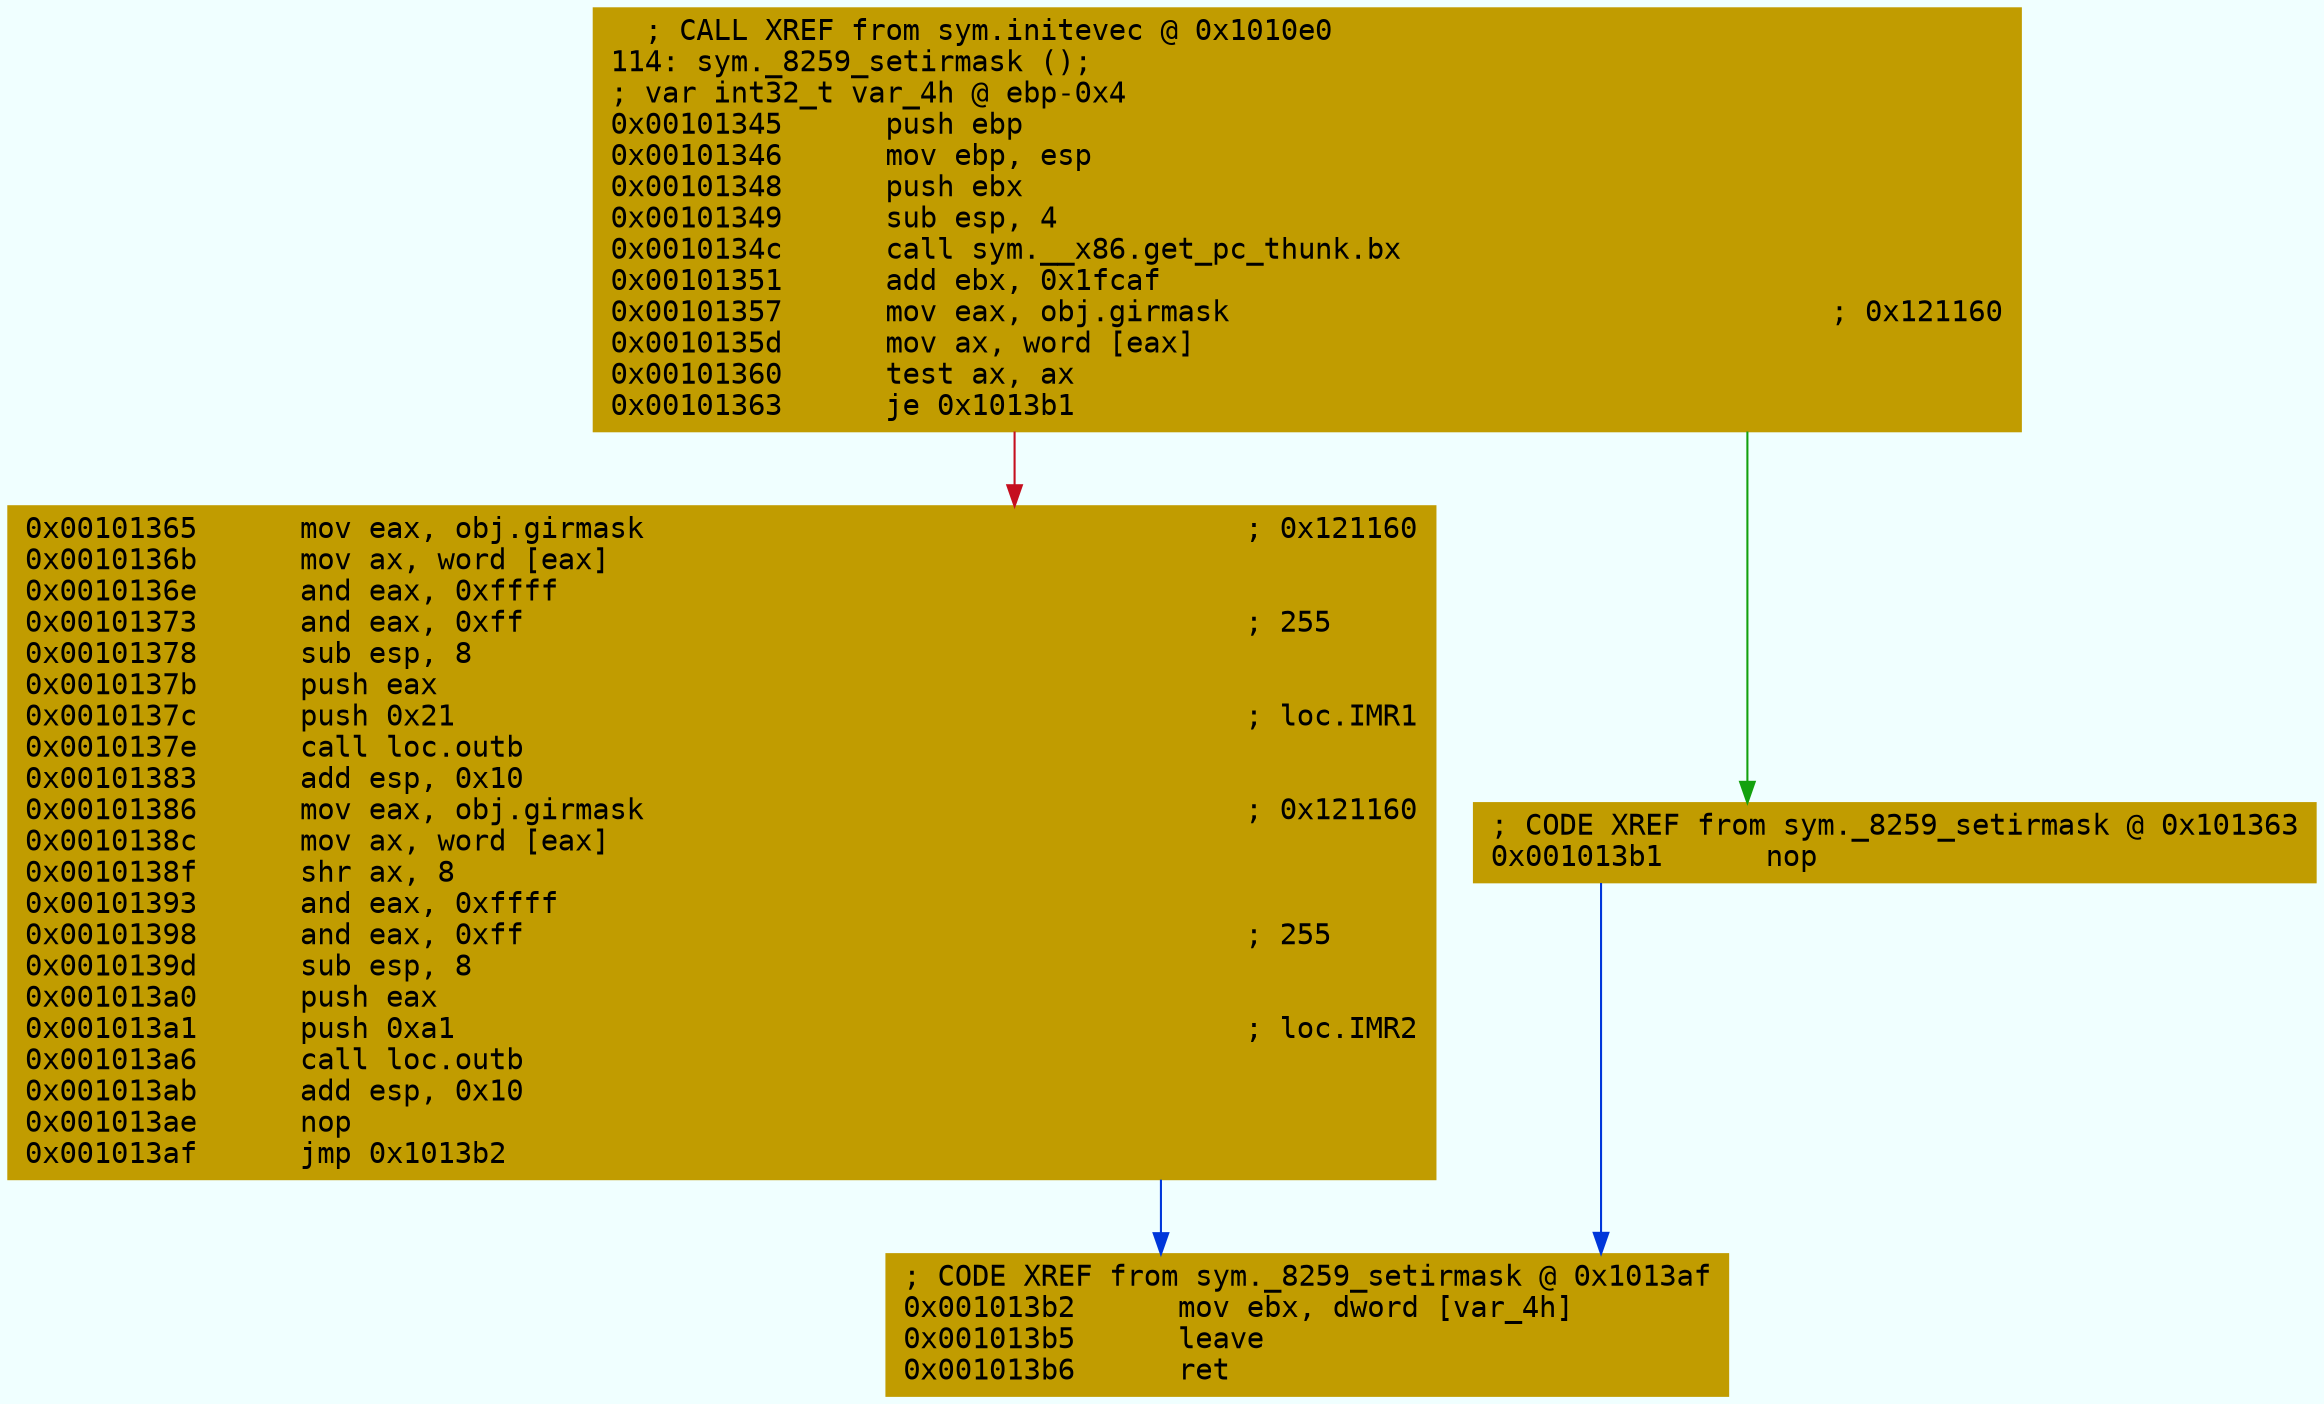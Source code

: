 digraph code {
	graph [bgcolor=azure fontsize=8 fontname="Courier" splines="ortho"];
	node [fillcolor=gray style=filled shape=box];
	edge [arrowhead="normal"];
	"0x00101345" [URL="sym._8259_setirmask/0x00101345", fillcolor="#c19c00",color="#c19c00", fontname="Courier",label="  ; CALL XREF from sym.initevec @ 0x1010e0\l114: sym._8259_setirmask ();\l; var int32_t var_4h @ ebp-0x4\l0x00101345      push ebp\l0x00101346      mov ebp, esp\l0x00101348      push ebx\l0x00101349      sub esp, 4\l0x0010134c      call sym.__x86.get_pc_thunk.bx\l0x00101351      add ebx, 0x1fcaf\l0x00101357      mov eax, obj.girmask                                   ; 0x121160\l0x0010135d      mov ax, word [eax]\l0x00101360      test ax, ax\l0x00101363      je 0x1013b1\l"]
	"0x00101365" [URL="sym._8259_setirmask/0x00101365", fillcolor="#c19c00",color="#c19c00", fontname="Courier",label="0x00101365      mov eax, obj.girmask                                   ; 0x121160\l0x0010136b      mov ax, word [eax]\l0x0010136e      and eax, 0xffff\l0x00101373      and eax, 0xff                                          ; 255\l0x00101378      sub esp, 8\l0x0010137b      push eax\l0x0010137c      push 0x21                                              ; loc.IMR1\l0x0010137e      call loc.outb\l0x00101383      add esp, 0x10\l0x00101386      mov eax, obj.girmask                                   ; 0x121160\l0x0010138c      mov ax, word [eax]\l0x0010138f      shr ax, 8\l0x00101393      and eax, 0xffff\l0x00101398      and eax, 0xff                                          ; 255\l0x0010139d      sub esp, 8\l0x001013a0      push eax\l0x001013a1      push 0xa1                                              ; loc.IMR2\l0x001013a6      call loc.outb\l0x001013ab      add esp, 0x10\l0x001013ae      nop\l0x001013af      jmp 0x1013b2\l"]
	"0x001013b1" [URL="sym._8259_setirmask/0x001013b1", fillcolor="#c19c00",color="#c19c00", fontname="Courier",label="; CODE XREF from sym._8259_setirmask @ 0x101363\l0x001013b1      nop\l"]
	"0x001013b2" [URL="sym._8259_setirmask/0x001013b2", fillcolor="#c19c00",color="#c19c00", fontname="Courier",label="; CODE XREF from sym._8259_setirmask @ 0x1013af\l0x001013b2      mov ebx, dword [var_4h]\l0x001013b5      leave\l0x001013b6      ret\l"]
        "0x00101345" -> "0x001013b1" [color="#13a10e"];
        "0x00101345" -> "0x00101365" [color="#c50f1f"];
        "0x00101365" -> "0x001013b2" [color="#0037da"];
        "0x001013b1" -> "0x001013b2" [color="#0037da"];
}
